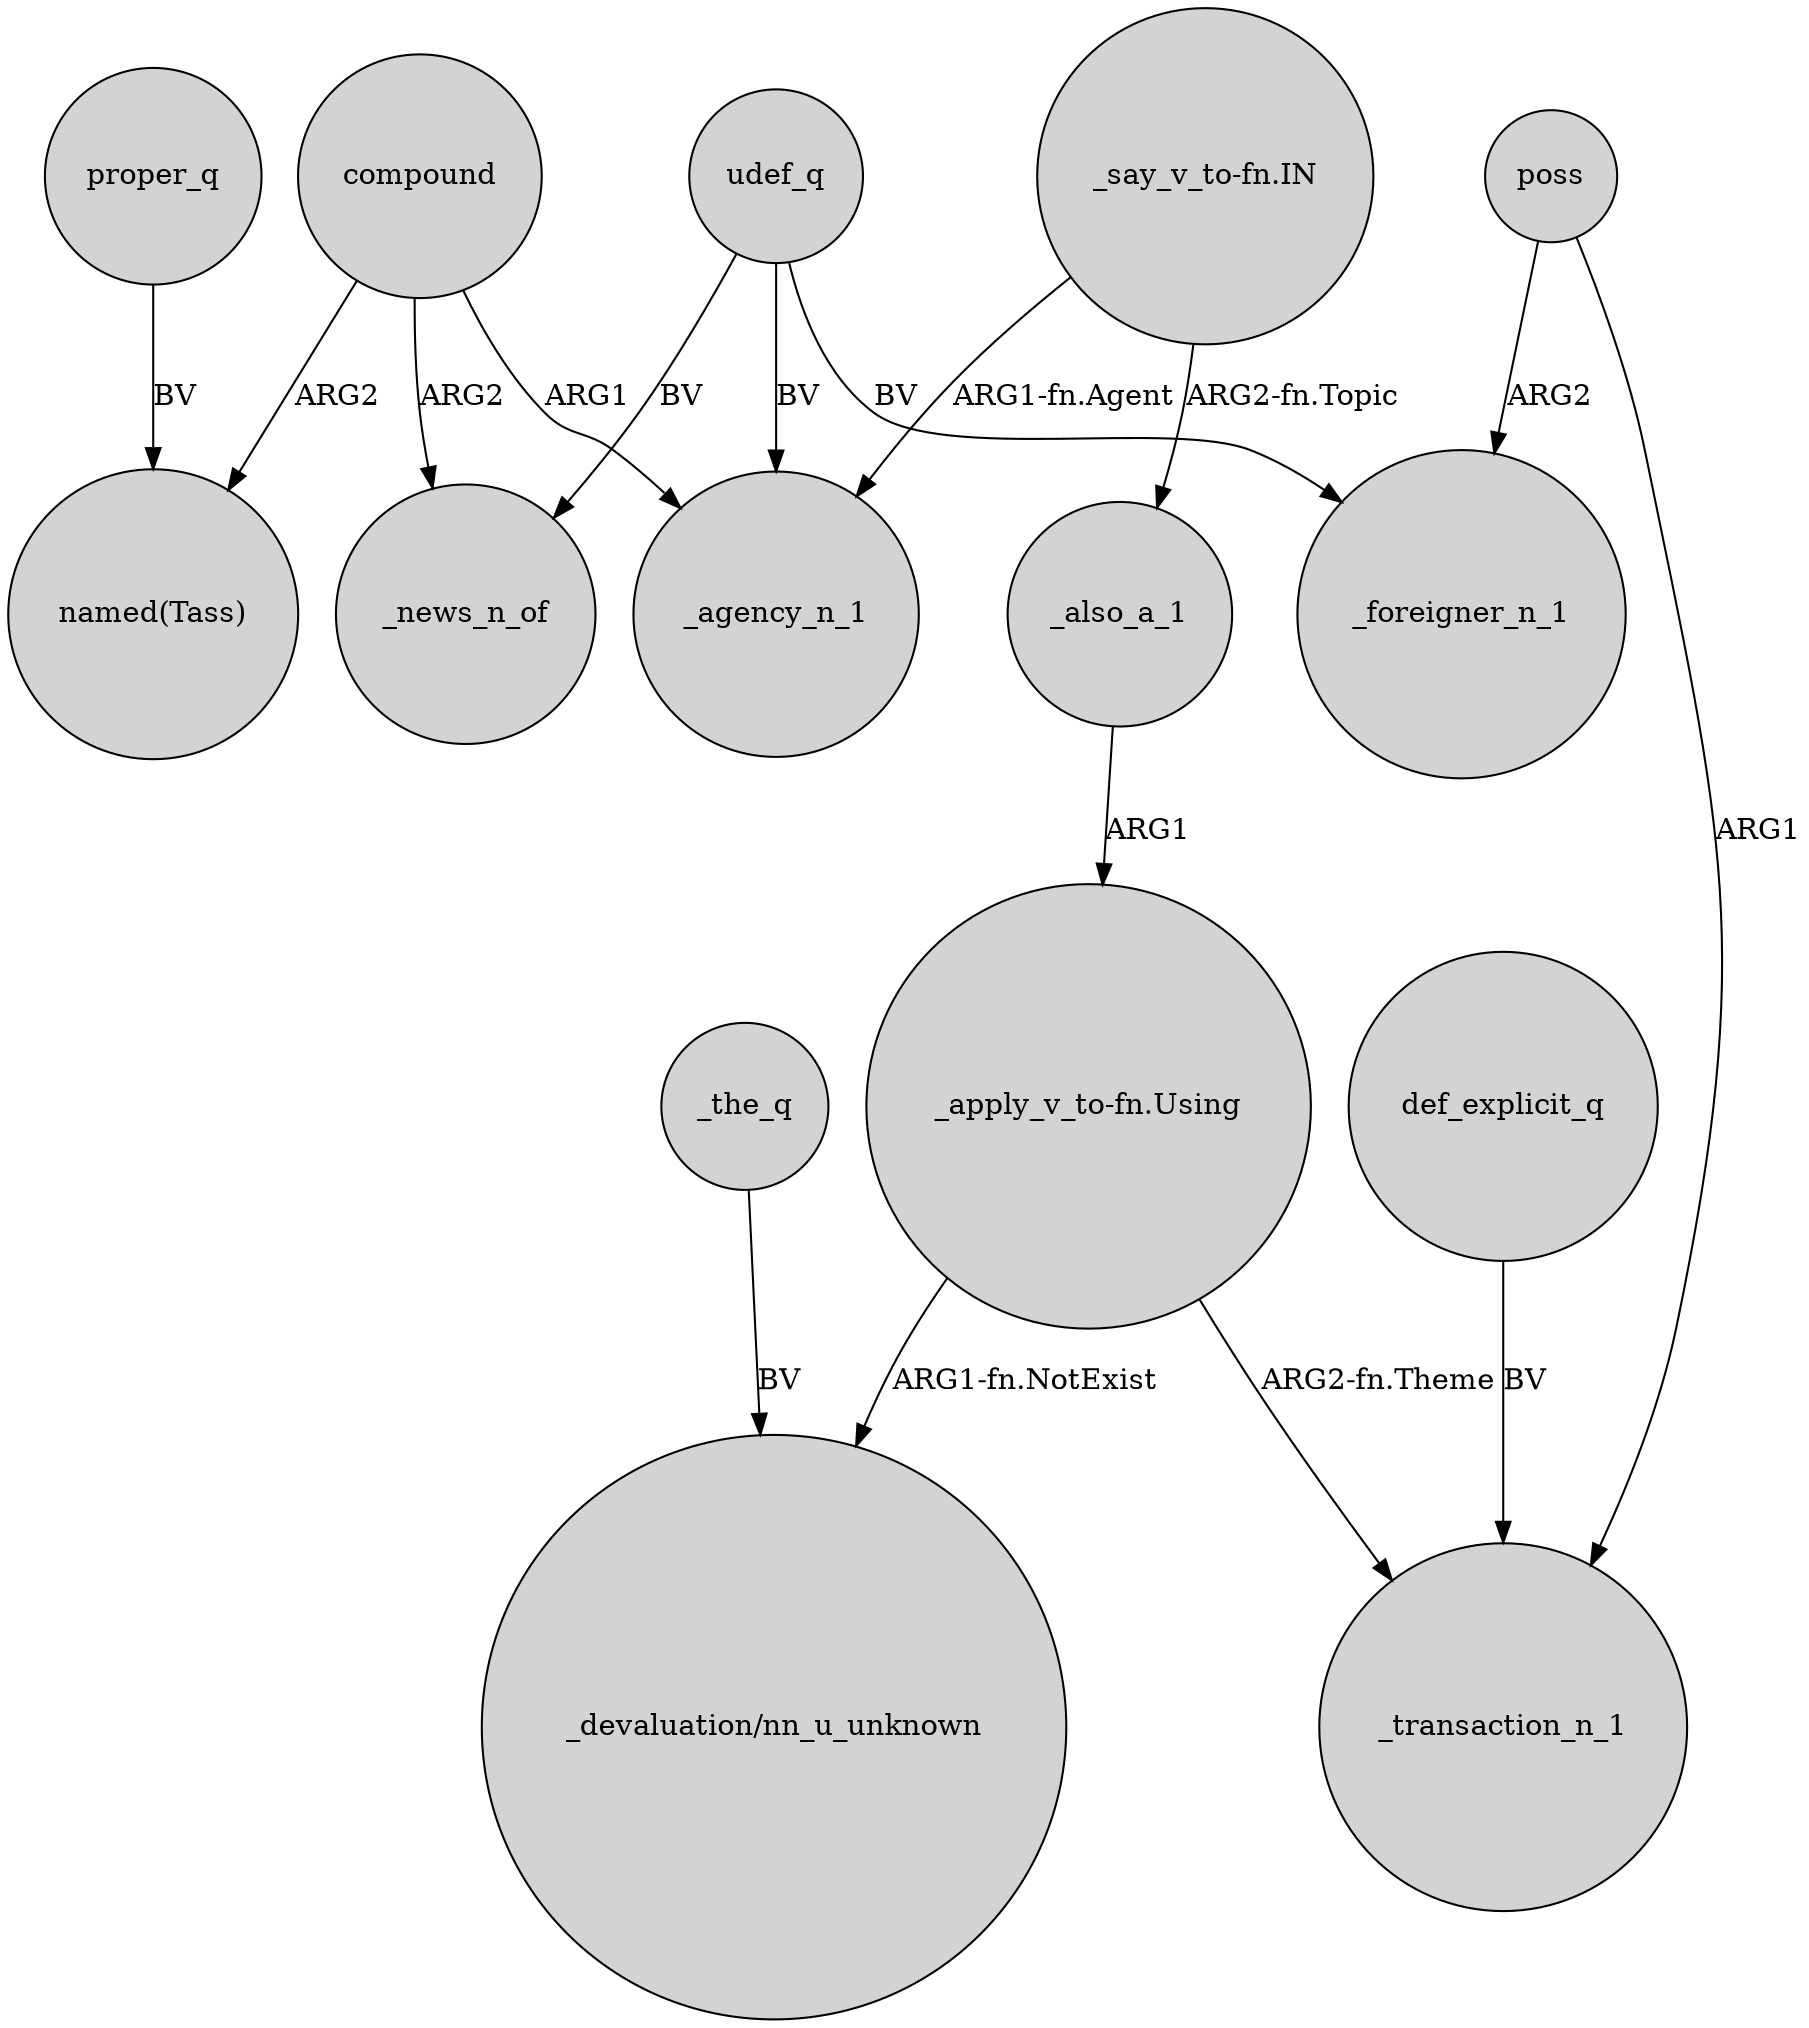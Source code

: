 digraph {
	node [shape=circle style=filled]
	compound -> "named(Tass)" [label=ARG2]
	"_apply_v_to-fn.Using" -> "_devaluation/nn_u_unknown" [label="ARG1-fn.NotExist"]
	def_explicit_q -> _transaction_n_1 [label=BV]
	compound -> _agency_n_1 [label=ARG1]
	poss -> _foreigner_n_1 [label=ARG2]
	udef_q -> _news_n_of [label=BV]
	"_apply_v_to-fn.Using" -> _transaction_n_1 [label="ARG2-fn.Theme"]
	"_say_v_to-fn.IN" -> _agency_n_1 [label="ARG1-fn.Agent"]
	"_say_v_to-fn.IN" -> _also_a_1 [label="ARG2-fn.Topic"]
	compound -> _news_n_of [label=ARG2]
	proper_q -> "named(Tass)" [label=BV]
	udef_q -> _foreigner_n_1 [label=BV]
	_also_a_1 -> "_apply_v_to-fn.Using" [label=ARG1]
	poss -> _transaction_n_1 [label=ARG1]
	udef_q -> _agency_n_1 [label=BV]
	_the_q -> "_devaluation/nn_u_unknown" [label=BV]
}
